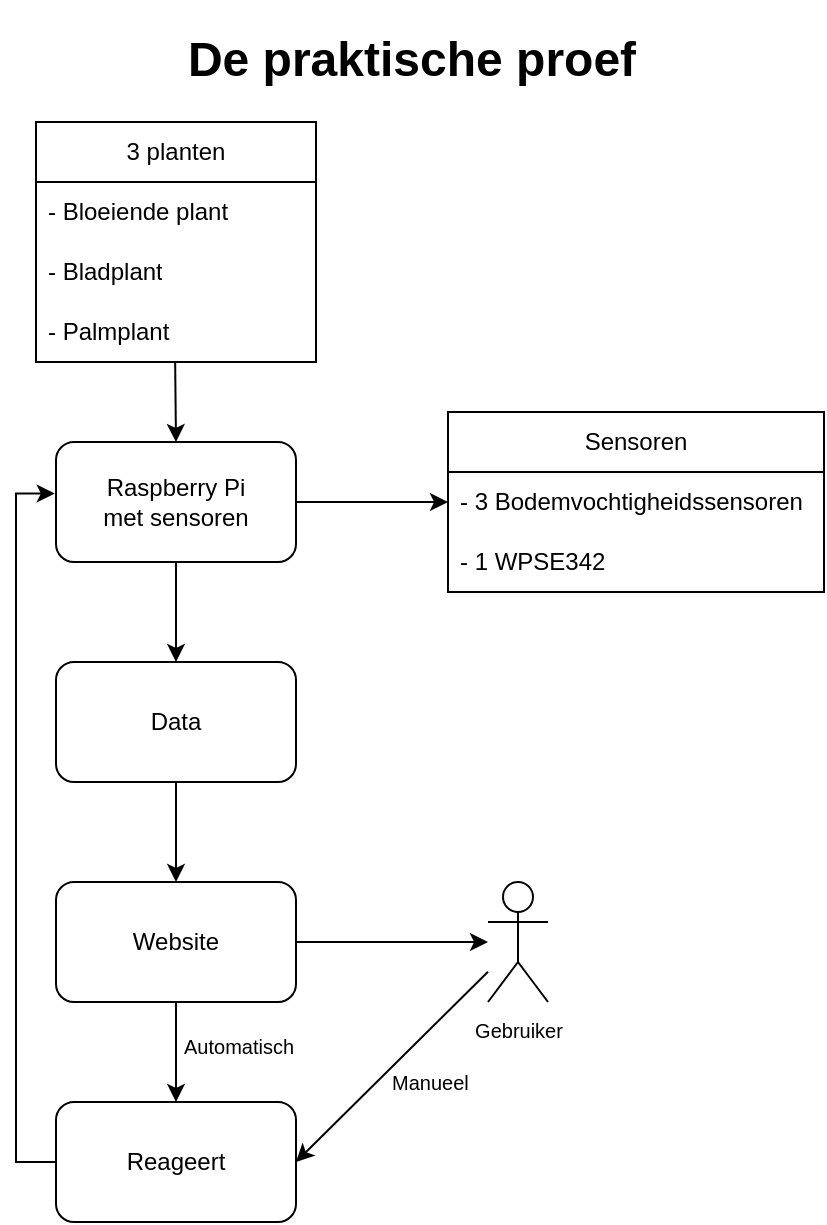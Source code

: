 <mxfile version="20.8.13" type="github">
  <diagram id="C5RBs43oDa-KdzZeNtuy" name="Page-1">
    <mxGraphModel dx="1049" dy="2933" grid="1" gridSize="10" guides="1" tooltips="1" connect="1" arrows="1" fold="1" page="1" pageScale="1" pageWidth="827" pageHeight="1169" background="#FFFFFF" math="0" shadow="0">
      <root>
        <mxCell id="WIyWlLk6GJQsqaUBKTNV-0" />
        <mxCell id="WIyWlLk6GJQsqaUBKTNV-1" parent="WIyWlLk6GJQsqaUBKTNV-0" />
        <mxCell id="8JsC2-qTZNipKP0RbXAI-19" value="3 planten" style="swimlane;fontStyle=0;childLayout=stackLayout;horizontal=1;startSize=30;horizontalStack=0;resizeParent=1;resizeParentMax=0;resizeLast=0;collapsible=1;marginBottom=0;whiteSpace=wrap;html=1;" vertex="1" parent="WIyWlLk6GJQsqaUBKTNV-1">
          <mxGeometry x="226" y="-1909" width="140" height="120" as="geometry" />
        </mxCell>
        <mxCell id="8JsC2-qTZNipKP0RbXAI-20" value="&lt;span style=&quot;background-color: initial;&quot;&gt;- Bloeiende plant&lt;/span&gt;" style="text;strokeColor=none;fillColor=none;align=left;verticalAlign=middle;spacingLeft=4;spacingRight=4;overflow=hidden;points=[[0,0.5],[1,0.5]];portConstraint=eastwest;rotatable=0;whiteSpace=wrap;html=1;" vertex="1" parent="8JsC2-qTZNipKP0RbXAI-19">
          <mxGeometry y="30" width="140" height="30" as="geometry" />
        </mxCell>
        <mxCell id="8JsC2-qTZNipKP0RbXAI-21" value="- Bladplant" style="text;strokeColor=none;fillColor=none;align=left;verticalAlign=middle;spacingLeft=4;spacingRight=4;overflow=hidden;points=[[0,0.5],[1,0.5]];portConstraint=eastwest;rotatable=0;whiteSpace=wrap;html=1;" vertex="1" parent="8JsC2-qTZNipKP0RbXAI-19">
          <mxGeometry y="60" width="140" height="30" as="geometry" />
        </mxCell>
        <mxCell id="8JsC2-qTZNipKP0RbXAI-22" value="- Palmplant" style="text;strokeColor=none;fillColor=none;align=left;verticalAlign=middle;spacingLeft=4;spacingRight=4;overflow=hidden;points=[[0,0.5],[1,0.5]];portConstraint=eastwest;rotatable=0;whiteSpace=wrap;html=1;" vertex="1" parent="8JsC2-qTZNipKP0RbXAI-19">
          <mxGeometry y="90" width="140" height="30" as="geometry" />
        </mxCell>
        <mxCell id="8JsC2-qTZNipKP0RbXAI-23" value="&lt;h1&gt;De praktische proef&lt;/h1&gt;" style="text;html=1;strokeColor=none;fillColor=none;spacing=5;spacingTop=-20;whiteSpace=wrap;overflow=hidden;rounded=0;align=center;" vertex="1" parent="WIyWlLk6GJQsqaUBKTNV-1">
          <mxGeometry x="294" y="-1960" width="240" height="40" as="geometry" />
        </mxCell>
        <mxCell id="8JsC2-qTZNipKP0RbXAI-24" value="" style="endArrow=classic;html=1;rounded=0;exitX=0.497;exitY=1.018;exitDx=0;exitDy=0;exitPerimeter=0;entryX=0.5;entryY=0;entryDx=0;entryDy=0;" edge="1" parent="WIyWlLk6GJQsqaUBKTNV-1" source="8JsC2-qTZNipKP0RbXAI-22" target="8JsC2-qTZNipKP0RbXAI-26">
          <mxGeometry width="50" height="50" relative="1" as="geometry">
            <mxPoint x="296" y="-1779" as="sourcePoint" />
            <mxPoint x="295.819" y="-1749" as="targetPoint" />
          </mxGeometry>
        </mxCell>
        <mxCell id="8JsC2-qTZNipKP0RbXAI-49" style="edgeStyle=orthogonalEdgeStyle;rounded=0;orthogonalLoop=1;jettySize=auto;html=1;entryX=0;entryY=0.5;entryDx=0;entryDy=0;fontSize=12;" edge="1" parent="WIyWlLk6GJQsqaUBKTNV-1" source="8JsC2-qTZNipKP0RbXAI-26" target="8JsC2-qTZNipKP0RbXAI-44">
          <mxGeometry relative="1" as="geometry" />
        </mxCell>
        <mxCell id="8JsC2-qTZNipKP0RbXAI-26" value="&lt;font style=&quot;border-color: var(--border-color); font-size: 12px;&quot;&gt;Raspberry Pi&lt;br&gt;met sensoren&lt;/font&gt;" style="rounded=1;whiteSpace=wrap;html=1;" vertex="1" parent="WIyWlLk6GJQsqaUBKTNV-1">
          <mxGeometry x="236" y="-1749" width="120" height="60" as="geometry" />
        </mxCell>
        <mxCell id="8JsC2-qTZNipKP0RbXAI-29" value="&lt;font style=&quot;font-size: 12px;&quot;&gt;Data&lt;br&gt;&lt;/font&gt;" style="rounded=1;whiteSpace=wrap;html=1;fontSize=5;" vertex="1" parent="WIyWlLk6GJQsqaUBKTNV-1">
          <mxGeometry x="236" y="-1639" width="120" height="60" as="geometry" />
        </mxCell>
        <mxCell id="8JsC2-qTZNipKP0RbXAI-30" value="" style="endArrow=classic;html=1;rounded=0;fontSize=5;exitX=0.5;exitY=1;exitDx=0;exitDy=0;" edge="1" parent="WIyWlLk6GJQsqaUBKTNV-1" source="8JsC2-qTZNipKP0RbXAI-26" target="8JsC2-qTZNipKP0RbXAI-29">
          <mxGeometry width="50" height="50" relative="1" as="geometry">
            <mxPoint x="282" y="-1619" as="sourcePoint" />
            <mxPoint x="332" y="-1669" as="targetPoint" />
          </mxGeometry>
        </mxCell>
        <mxCell id="8JsC2-qTZNipKP0RbXAI-52" style="edgeStyle=orthogonalEdgeStyle;rounded=0;orthogonalLoop=1;jettySize=auto;html=1;fontSize=12;" edge="1" parent="WIyWlLk6GJQsqaUBKTNV-1" source="8JsC2-qTZNipKP0RbXAI-32" target="8JsC2-qTZNipKP0RbXAI-34">
          <mxGeometry relative="1" as="geometry" />
        </mxCell>
        <mxCell id="8JsC2-qTZNipKP0RbXAI-32" value="&lt;font style=&quot;font-size: 12px;&quot;&gt;Website&lt;br&gt;&lt;/font&gt;" style="rounded=1;whiteSpace=wrap;html=1;fontSize=5;" vertex="1" parent="WIyWlLk6GJQsqaUBKTNV-1">
          <mxGeometry x="236" y="-1529" width="120" height="60" as="geometry" />
        </mxCell>
        <mxCell id="8JsC2-qTZNipKP0RbXAI-33" value="" style="endArrow=classic;html=1;rounded=0;fontSize=5;exitX=0.5;exitY=1;exitDx=0;exitDy=0;" edge="1" parent="WIyWlLk6GJQsqaUBKTNV-1" target="8JsC2-qTZNipKP0RbXAI-32">
          <mxGeometry width="50" height="50" relative="1" as="geometry">
            <mxPoint x="296" y="-1579" as="sourcePoint" />
            <mxPoint x="332" y="-1559" as="targetPoint" />
          </mxGeometry>
        </mxCell>
        <mxCell id="8JsC2-qTZNipKP0RbXAI-34" value="&lt;font style=&quot;font-size: 10px;&quot;&gt;Gebruiker&lt;/font&gt;" style="shape=umlActor;verticalLabelPosition=bottom;verticalAlign=top;html=1;outlineConnect=0;fontSize=12;" vertex="1" parent="WIyWlLk6GJQsqaUBKTNV-1">
          <mxGeometry x="452" y="-1529" width="30" height="60" as="geometry" />
        </mxCell>
        <mxCell id="8JsC2-qTZNipKP0RbXAI-43" value="Sensoren" style="swimlane;fontStyle=0;childLayout=stackLayout;horizontal=1;startSize=30;horizontalStack=0;resizeParent=1;resizeParentMax=0;resizeLast=0;collapsible=1;marginBottom=0;whiteSpace=wrap;html=1;" vertex="1" parent="WIyWlLk6GJQsqaUBKTNV-1">
          <mxGeometry x="432" y="-1764" width="188" height="90" as="geometry" />
        </mxCell>
        <mxCell id="8JsC2-qTZNipKP0RbXAI-44" value="&lt;span style=&quot;background-color: initial;&quot;&gt;- 3 Bodemvochtigheidssensoren&lt;/span&gt;" style="text;strokeColor=none;fillColor=none;align=left;verticalAlign=middle;spacingLeft=4;spacingRight=4;overflow=hidden;points=[[0,0.5],[1,0.5]];portConstraint=eastwest;rotatable=0;whiteSpace=wrap;html=1;" vertex="1" parent="8JsC2-qTZNipKP0RbXAI-43">
          <mxGeometry y="30" width="188" height="30" as="geometry" />
        </mxCell>
        <mxCell id="8JsC2-qTZNipKP0RbXAI-45" value="- 1 WPSE342" style="text;strokeColor=none;fillColor=none;align=left;verticalAlign=middle;spacingLeft=4;spacingRight=4;overflow=hidden;points=[[0,0.5],[1,0.5]];portConstraint=eastwest;rotatable=0;whiteSpace=wrap;html=1;" vertex="1" parent="8JsC2-qTZNipKP0RbXAI-43">
          <mxGeometry y="60" width="188" height="30" as="geometry" />
        </mxCell>
        <mxCell id="8JsC2-qTZNipKP0RbXAI-60" style="edgeStyle=orthogonalEdgeStyle;rounded=0;orthogonalLoop=1;jettySize=auto;html=1;fontSize=10;" edge="1" parent="WIyWlLk6GJQsqaUBKTNV-1" source="8JsC2-qTZNipKP0RbXAI-53">
          <mxGeometry relative="1" as="geometry">
            <mxPoint x="235.379" y="-1723.232" as="targetPoint" />
            <Array as="points">
              <mxPoint x="216" y="-1389" />
              <mxPoint x="216" y="-1723" />
            </Array>
          </mxGeometry>
        </mxCell>
        <mxCell id="8JsC2-qTZNipKP0RbXAI-53" value="&lt;font style=&quot;font-size: 12px;&quot;&gt;Reageert&lt;br&gt;&lt;/font&gt;" style="rounded=1;whiteSpace=wrap;html=1;fontSize=5;" vertex="1" parent="WIyWlLk6GJQsqaUBKTNV-1">
          <mxGeometry x="236" y="-1419" width="120" height="60" as="geometry" />
        </mxCell>
        <mxCell id="8JsC2-qTZNipKP0RbXAI-54" value="" style="endArrow=classic;html=1;rounded=0;fontSize=5;exitX=0.5;exitY=1;exitDx=0;exitDy=0;" edge="1" parent="WIyWlLk6GJQsqaUBKTNV-1" target="8JsC2-qTZNipKP0RbXAI-53">
          <mxGeometry width="50" height="50" relative="1" as="geometry">
            <mxPoint x="296" y="-1469" as="sourcePoint" />
            <mxPoint x="332" y="-1449" as="targetPoint" />
          </mxGeometry>
        </mxCell>
        <mxCell id="8JsC2-qTZNipKP0RbXAI-55" value="" style="endArrow=classic;html=1;rounded=0;fontSize=12;entryX=1;entryY=0.5;entryDx=0;entryDy=0;" edge="1" parent="WIyWlLk6GJQsqaUBKTNV-1" source="8JsC2-qTZNipKP0RbXAI-34" target="8JsC2-qTZNipKP0RbXAI-53">
          <mxGeometry width="50" height="50" relative="1" as="geometry">
            <mxPoint x="422" y="-1449" as="sourcePoint" />
            <mxPoint x="482" y="-1399" as="targetPoint" />
          </mxGeometry>
        </mxCell>
        <mxCell id="8JsC2-qTZNipKP0RbXAI-57" value="&lt;font style=&quot;font-size: 10px;&quot;&gt;Automatisch&lt;/font&gt;" style="text;html=1;align=left;verticalAlign=middle;resizable=0;points=[];autosize=1;strokeColor=none;fillColor=none;fontSize=12;" vertex="1" parent="WIyWlLk6GJQsqaUBKTNV-1">
          <mxGeometry x="298" y="-1460" width="73" height="26" as="geometry" />
        </mxCell>
        <mxCell id="8JsC2-qTZNipKP0RbXAI-58" value="Manueel" style="text;html=1;align=left;verticalAlign=middle;resizable=0;points=[];autosize=1;strokeColor=none;fillColor=none;fontSize=10;" vertex="1" parent="WIyWlLk6GJQsqaUBKTNV-1">
          <mxGeometry x="402" y="-1444" width="60" height="30" as="geometry" />
        </mxCell>
      </root>
    </mxGraphModel>
  </diagram>
</mxfile>
